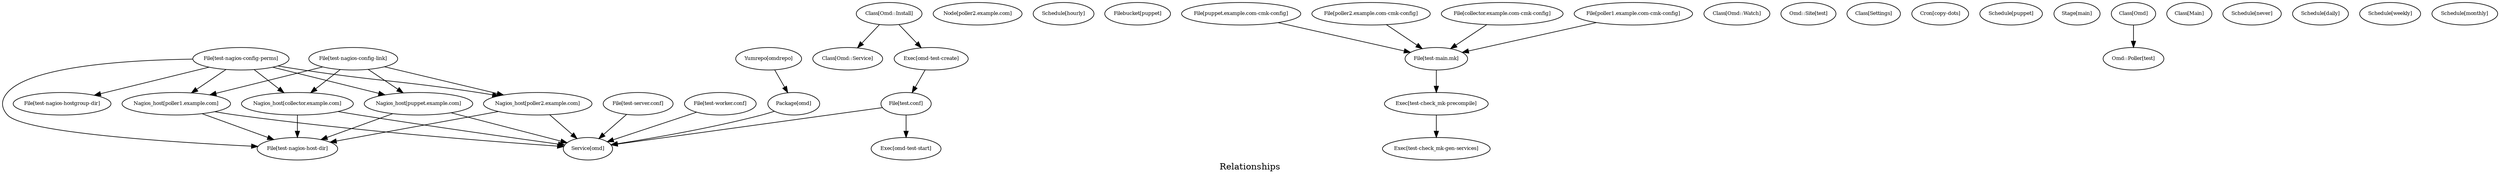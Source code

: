digraph Relationships {
    label = "Relationships"
    "Nagios_host[poller1.example.com]" [
        fontsize = 8,
        label = "Nagios_host[poller1.example.com]"
    ]

    "Class[Omd::Service]" [
        fontsize = 8,
        label = "Class[Omd::Service]"
    ]

    "Node[poller2.example.com]" [
        fontsize = 8,
        label = "Node[poller2.example.com]"
    ]

    "Schedule[hourly]" [
        fontsize = 8,
        label = "Schedule[hourly]"
    ]

    "Filebucket[puppet]" [
        fontsize = 8,
        label = "Filebucket[puppet]"
    ]

    "Exec[test-check_mk-precompile]" [
        fontsize = 8,
        label = "Exec[test-check_mk-precompile]"
    ]

    "File[test-server.conf]" [
        fontsize = 8,
        label = "File[test-server.conf]"
    ]

    "Exec[test-check_mk-gen-services]" [
        fontsize = 8,
        label = "Exec[test-check_mk-gen-services]"
    ]

    "File[test-nagios-host-dir]" [
        fontsize = 8,
        label = "File[test-nagios-host-dir]"
    ]

    "File[test-worker.conf]" [
        fontsize = 8,
        label = "File[test-worker.conf]"
    ]

    "File[test-main.mk]" [
        fontsize = 8,
        label = "File[test-main.mk]"
    ]

    "Nagios_host[puppet.example.com]" [
        fontsize = 8,
        label = "Nagios_host[puppet.example.com]"
    ]

    "File[puppet.example.com-cmk-config]" [
        fontsize = 8,
        label = "File[puppet.example.com-cmk-config]"
    ]

    "Class[Omd::Watch]" [
        fontsize = 8,
        label = "Class[Omd::Watch]"
    ]

    "File[test-nagios-hostgroup-dir]" [
        fontsize = 8,
        label = "File[test-nagios-hostgroup-dir]"
    ]

    "File[poller2.example.com-cmk-config]" [
        fontsize = 8,
        label = "File[poller2.example.com-cmk-config]"
    ]

    "Yumrepo[omdrepo]" [
        fontsize = 8,
        label = "Yumrepo[omdrepo]"
    ]

    "File[collector.example.com-cmk-config]" [
        fontsize = 8,
        label = "File[collector.example.com-cmk-config]"
    ]

    "Package[omd]" [
        fontsize = 8,
        label = "Package[omd]"
    ]

    "Omd::Site[test]" [
        fontsize = 8,
        label = "Omd::Site[test]"
    ]

    "Exec[omd-test-start]" [
        fontsize = 8,
        label = "Exec[omd-test-start]"
    ]

    "Nagios_host[poller2.example.com]" [
        fontsize = 8,
        label = "Nagios_host[poller2.example.com]"
    ]

    "Class[Settings]" [
        fontsize = 8,
        label = "Class[Settings]"
    ]

    "Cron[copy-dots]" [
        fontsize = 8,
        label = "Cron[copy-dots]"
    ]

    "Nagios_host[collector.example.com]" [
        fontsize = 8,
        label = "Nagios_host[collector.example.com]"
    ]

    "Schedule[puppet]" [
        fontsize = 8,
        label = "Schedule[puppet]"
    ]

    "Stage[main]" [
        fontsize = 8,
        label = "Stage[main]"
    ]

    "Class[Omd]" [
        fontsize = 8,
        label = "Class[Omd]"
    ]

    "File[poller1.example.com-cmk-config]" [
        fontsize = 8,
        label = "File[poller1.example.com-cmk-config]"
    ]

    "Class[Main]" [
        fontsize = 8,
        label = "Class[Main]"
    ]

    "Exec[omd-test-create]" [
        fontsize = 8,
        label = "Exec[omd-test-create]"
    ]

    "Class[Omd::Install]" [
        fontsize = 8,
        label = "Class[Omd::Install]"
    ]

    "Schedule[never]" [
        fontsize = 8,
        label = "Schedule[never]"
    ]

    "Schedule[daily]" [
        fontsize = 8,
        label = "Schedule[daily]"
    ]

    "Schedule[weekly]" [
        fontsize = 8,
        label = "Schedule[weekly]"
    ]

    "Schedule[monthly]" [
        fontsize = 8,
        label = "Schedule[monthly]"
    ]

    "File[test.conf]" [
        fontsize = 8,
        label = "File[test.conf]"
    ]

    "File[test-nagios-config-perms]" [
        fontsize = 8,
        label = "File[test-nagios-config-perms]"
    ]

    "Omd::Poller[test]" [
        fontsize = 8,
        label = "Omd::Poller[test]"
    ]

    "Service[omd]" [
        fontsize = 8,
        label = "Service[omd]"
    ]

    "File[test-nagios-config-link]" [
        fontsize = 8,
        label = "File[test-nagios-config-link]"
    ]

    "File[test-nagios-config-perms]" -> "Nagios_host[poller1.example.com]" [
        fontsize = 8
    ]

    "File[test-nagios-config-link]" -> "Nagios_host[poller1.example.com]" [
        fontsize = 8
    ]

    "Nagios_host[poller1.example.com]" -> "File[test-nagios-host-dir]" [
        fontsize = 8
    ]

    "Nagios_host[poller1.example.com]" -> "Service[omd]" [
        fontsize = 8
    ]

    "File[test-server.conf]" -> "Service[omd]" [
        fontsize = 8
    ]

    "Exec[test-check_mk-precompile]" -> "Exec[test-check_mk-gen-services]" [
        fontsize = 8
    ]

    "File[test-nagios-config-perms]" -> "Nagios_host[puppet.example.com]" [
        fontsize = 8
    ]

    "File[test-nagios-config-link]" -> "Nagios_host[puppet.example.com]" [
        fontsize = 8
    ]

    "Nagios_host[puppet.example.com]" -> "File[test-nagios-host-dir]" [
        fontsize = 8
    ]

    "Nagios_host[puppet.example.com]" -> "Service[omd]" [
        fontsize = 8
    ]

    "File[test-main.mk]" -> "Exec[test-check_mk-precompile]" [
        fontsize = 8
    ]

    "File[test-worker.conf]" -> "Service[omd]" [
        fontsize = 8
    ]

    "File[puppet.example.com-cmk-config]" -> "File[test-main.mk]" [
        fontsize = 8
    ]

    "File[collector.example.com-cmk-config]" -> "File[test-main.mk]" [
        fontsize = 8
    ]

    "Yumrepo[omdrepo]" -> "Package[omd]" [
        fontsize = 8
    ]

    "File[poller2.example.com-cmk-config]" -> "File[test-main.mk]" [
        fontsize = 8
    ]

    "File[test-nagios-config-perms]" -> "Nagios_host[collector.example.com]" [
        fontsize = 8
    ]

    "File[test-nagios-config-link]" -> "Nagios_host[collector.example.com]" [
        fontsize = 8
    ]

    "Nagios_host[collector.example.com]" -> "File[test-nagios-host-dir]" [
        fontsize = 8
    ]

    "Nagios_host[collector.example.com]" -> "Service[omd]" [
        fontsize = 8
    ]

    "File[test-nagios-config-perms]" -> "Nagios_host[poller2.example.com]" [
        fontsize = 8
    ]

    "File[test-nagios-config-link]" -> "Nagios_host[poller2.example.com]" [
        fontsize = 8
    ]

    "Nagios_host[poller2.example.com]" -> "File[test-nagios-host-dir]" [
        fontsize = 8
    ]

    "Nagios_host[poller2.example.com]" -> "Service[omd]" [
        fontsize = 8
    ]

    "Class[Omd::Install]" -> "Class[Omd::Service]" [
        fontsize = 8
    ]

    "Class[Omd::Install]" -> "Exec[omd-test-create]" [
        fontsize = 8
    ]

    "File[poller1.example.com-cmk-config]" -> "File[test-main.mk]" [
        fontsize = 8
    ]

    "Exec[omd-test-create]" -> "File[test.conf]" [
        fontsize = 8
    ]

    "File[test.conf]" -> "Exec[omd-test-start]" [
        fontsize = 8
    ]

    "File[test.conf]" -> "Service[omd]" [
        fontsize = 8
    ]

    "Package[omd]" -> "Service[omd]" [
        fontsize = 8
    ]

    "Class[Omd]" -> "Omd::Poller[test]" [
        fontsize = 8
    ]

    "File[test-nagios-config-perms]" -> "File[test-nagios-host-dir]" [
        fontsize = 8
    ]

    "File[test-nagios-config-perms]" -> "File[test-nagios-hostgroup-dir]" [
        fontsize = 8
    ]

}
